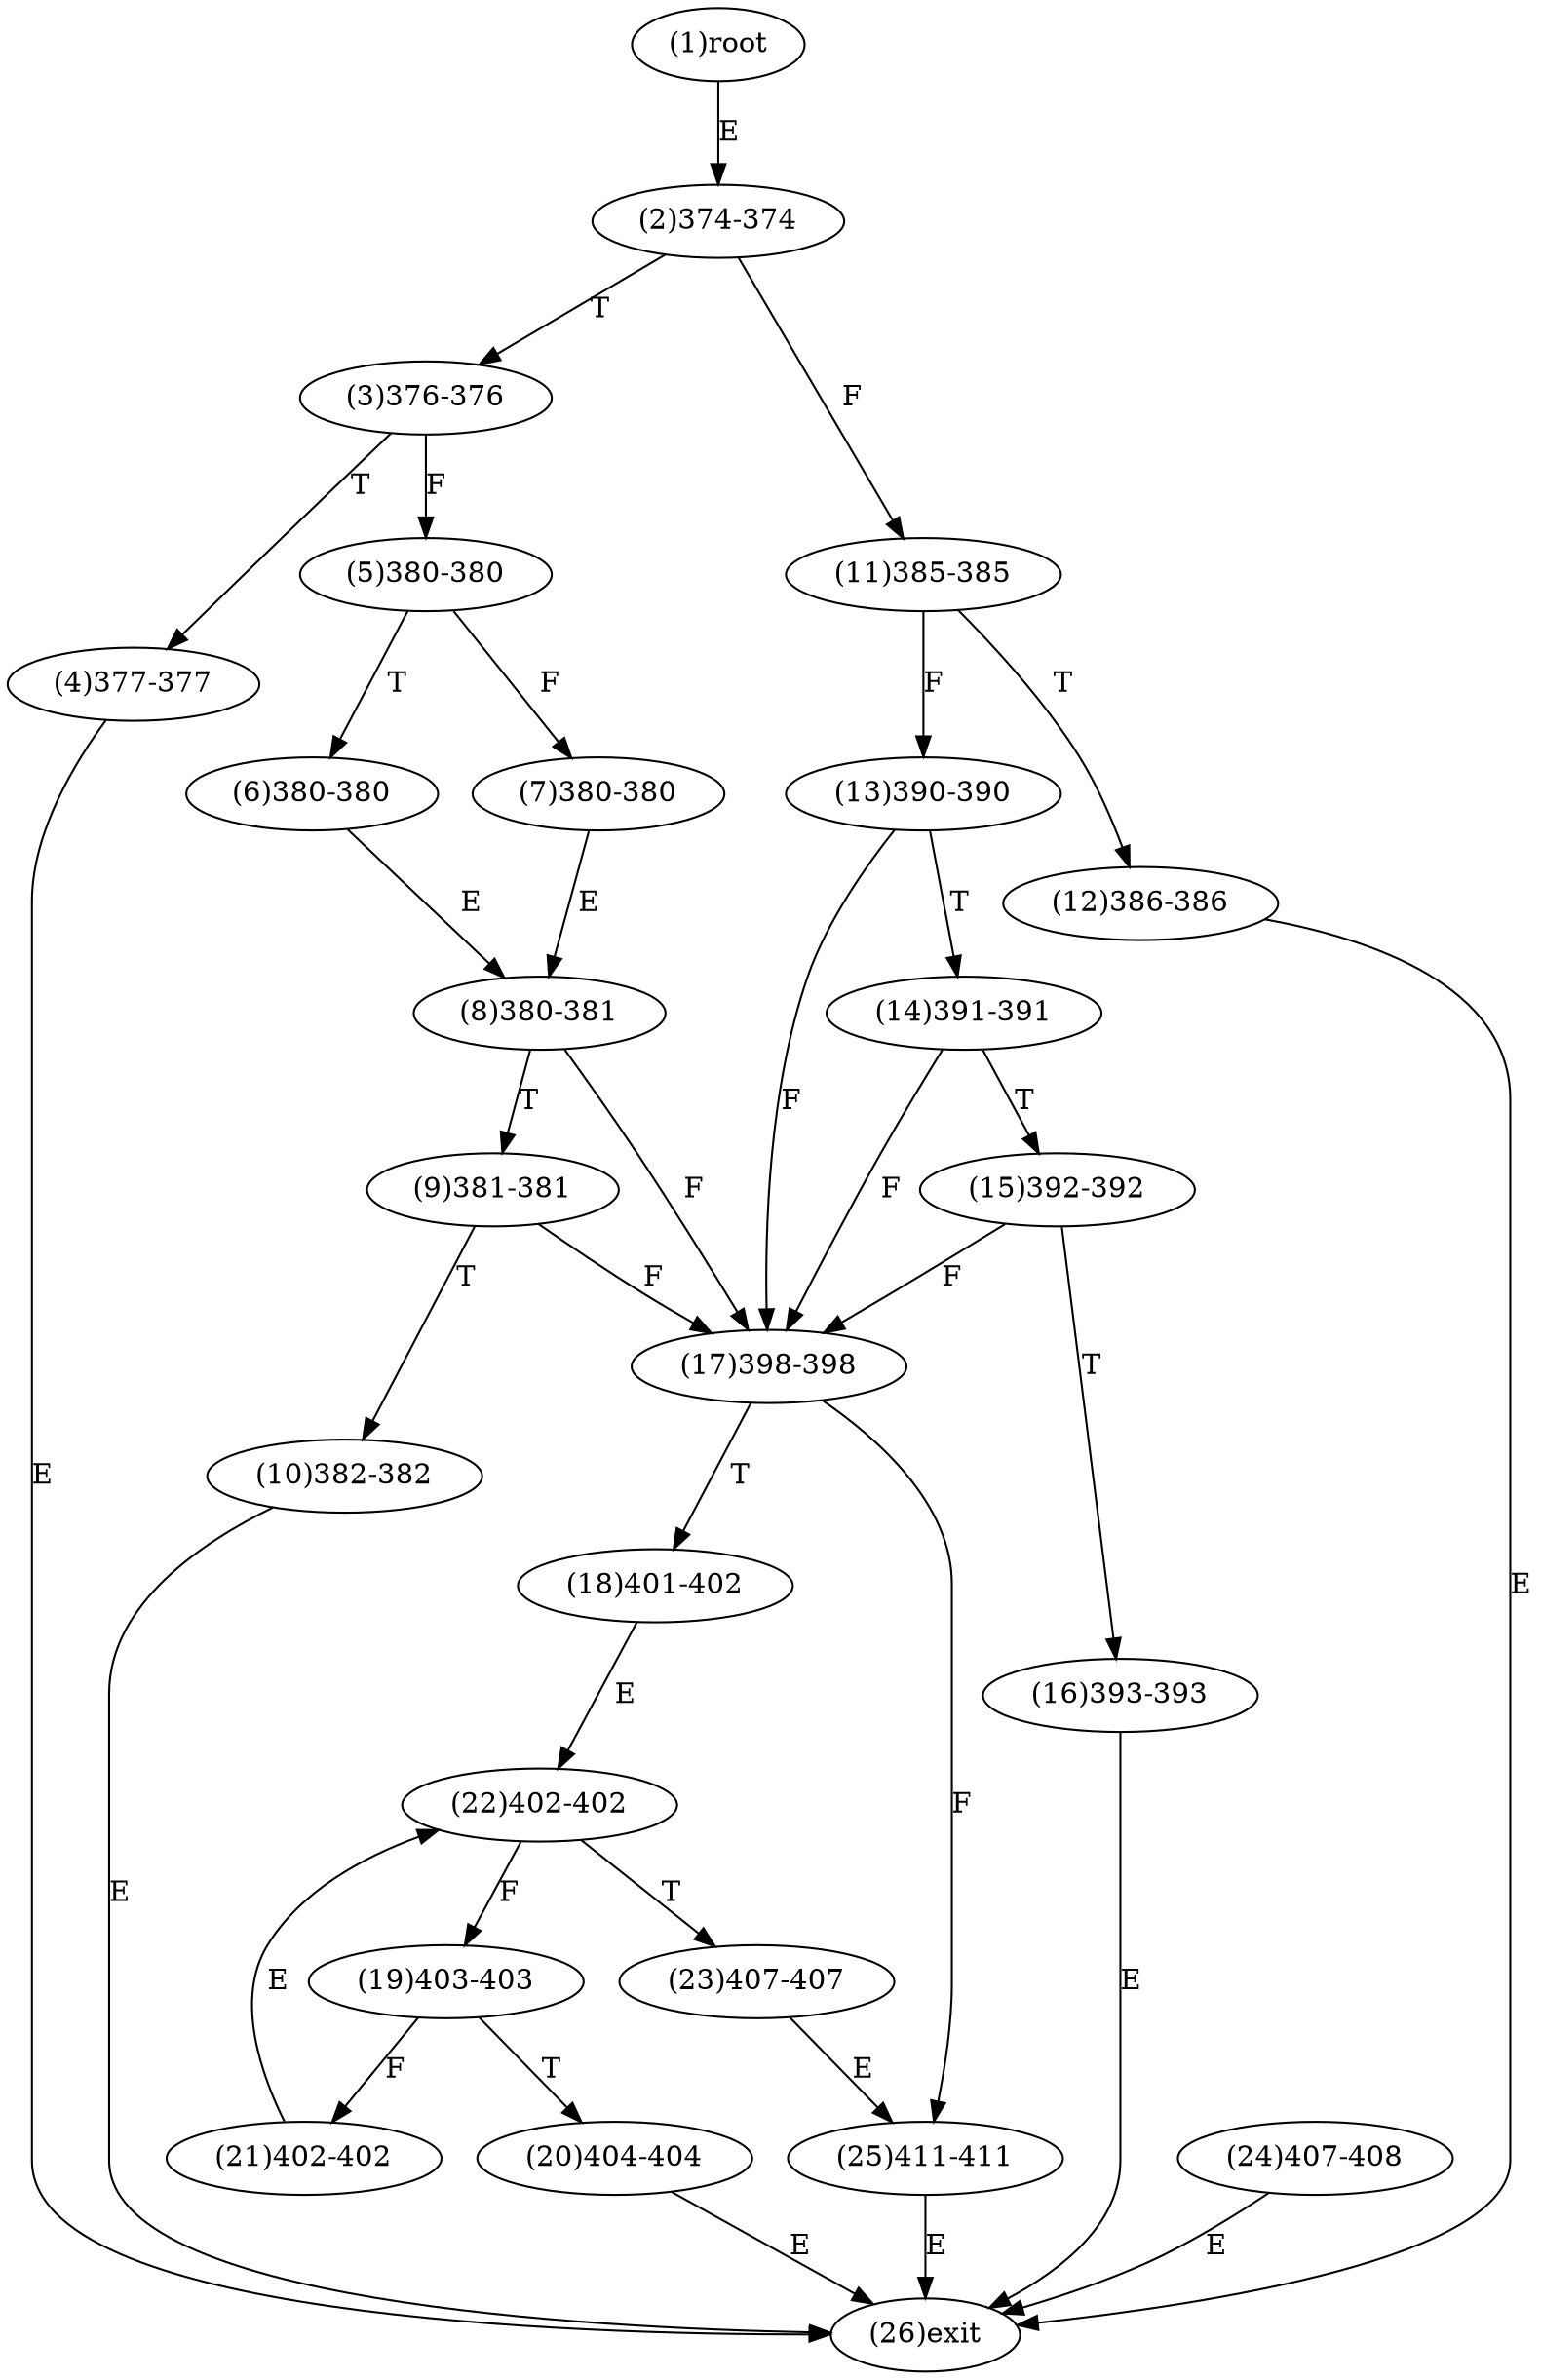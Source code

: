 digraph "" { 
1[ label="(1)root"];
2[ label="(2)374-374"];
3[ label="(3)376-376"];
4[ label="(4)377-377"];
5[ label="(5)380-380"];
6[ label="(6)380-380"];
7[ label="(7)380-380"];
8[ label="(8)380-381"];
9[ label="(9)381-381"];
10[ label="(10)382-382"];
11[ label="(11)385-385"];
12[ label="(12)386-386"];
13[ label="(13)390-390"];
14[ label="(14)391-391"];
15[ label="(15)392-392"];
17[ label="(17)398-398"];
16[ label="(16)393-393"];
19[ label="(19)403-403"];
18[ label="(18)401-402"];
21[ label="(21)402-402"];
20[ label="(20)404-404"];
23[ label="(23)407-407"];
22[ label="(22)402-402"];
25[ label="(25)411-411"];
24[ label="(24)407-408"];
26[ label="(26)exit"];
1->2[ label="E"];
2->11[ label="F"];
2->3[ label="T"];
3->5[ label="F"];
3->4[ label="T"];
4->26[ label="E"];
5->7[ label="F"];
5->6[ label="T"];
6->8[ label="E"];
7->8[ label="E"];
8->17[ label="F"];
8->9[ label="T"];
9->17[ label="F"];
9->10[ label="T"];
10->26[ label="E"];
11->13[ label="F"];
11->12[ label="T"];
12->26[ label="E"];
13->17[ label="F"];
13->14[ label="T"];
14->17[ label="F"];
14->15[ label="T"];
15->17[ label="F"];
15->16[ label="T"];
16->26[ label="E"];
17->25[ label="F"];
17->18[ label="T"];
18->22[ label="E"];
19->21[ label="F"];
19->20[ label="T"];
20->26[ label="E"];
21->22[ label="E"];
22->19[ label="F"];
22->23[ label="T"];
23->25[ label="E"];
24->26[ label="E"];
25->26[ label="E"];
}